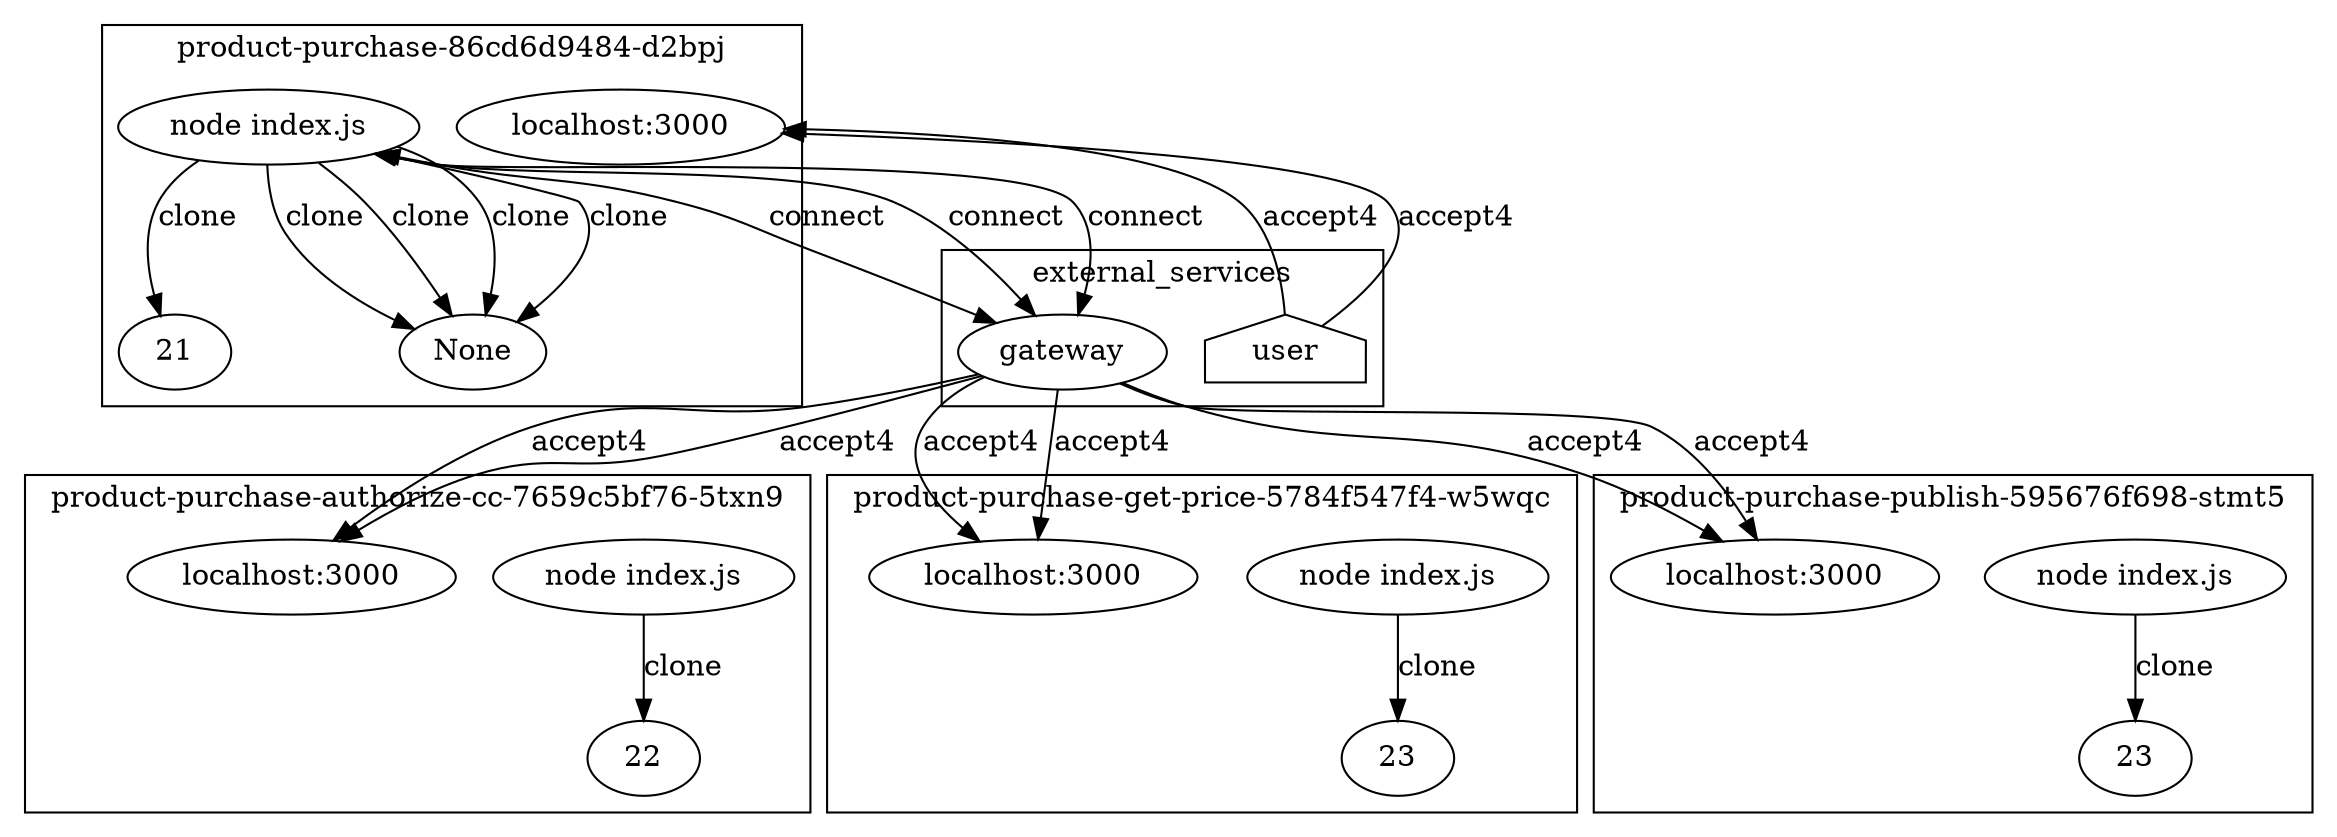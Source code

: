 digraph G {
	subgraph "cluster_ product-purchase-authorize-cc-7659c5bf76-5txn9 " {
		label=" product-purchase-authorize-cc-7659c5bf76-5txn9 "
		97793 [label="node index.js"]
		97793 -> 98033 [label=clone]
		"product-purchase-authorize-cc_localhost_3000" [label="localhost:3000"]
		"product-purchase-authorize-cc_localhost_3000" [label="localhost:3000"]
		98033 [label=22]
	}
	subgraph "cluster_ product-purchase-86cd6d9484-d2bpj " {
		label=" product-purchase-86cd6d9484-d2bpj "
		98555 [label="node index.js"]
		98555 -> 2749 [label=clone]
		"product-purchase_localhost_3000" [label="localhost:3000"]
		"product-purchase_localhost_3000" [label="localhost:3000"]
		98555 -> None [label=clone]
		98555 -> None [label=clone]
		98555 -> None [label=clone]
		98555 -> None [label=clone]
		2749 [label=21]
	}
	subgraph "cluster_ product-purchase-get-price-5784f547f4-w5wqc " {
		label=" product-purchase-get-price-5784f547f4-w5wqc "
		99571 [label="node index.js"]
		99571 -> 99669 [label=clone]
		"product-purchase-get-price_localhost_3000" [label="localhost:3000"]
		"product-purchase-get-price_localhost_3000" [label="localhost:3000"]
		99669 [label=23]
	}
	subgraph "cluster_ product-purchase-publish-595676f698-stmt5 " {
		label=" product-purchase-publish-595676f698-stmt5 "
		1235 [label="node index.js"]
		1235 -> 1387 [label=clone]
		"product-purchase-publish_localhost_3000" [label="localhost:3000"]
		"product-purchase-publish_localhost_3000" [label="localhost:3000"]
		1387 [label=23]
	}
	subgraph cluster_services {
		label=external_services
		user [shape=house]
		"10.107.89.58_8080" -> "product-purchase-authorize-cc_localhost_3000" [label=accept4]
		"10.107.89.58_8080" -> "product-purchase-authorize-cc_localhost_3000" [label=accept4]
		user -> "product-purchase_localhost_3000" [label=accept4]
		user -> "product-purchase_localhost_3000" [label=accept4]
		"10.107.89.58_8080" [label=gateway]
		98555 -> "10.107.89.58_8080" [label=connect dir=both]
		"10.107.89.58_8080" [label=gateway]
		98555 -> "10.107.89.58_8080" [label=connect dir=both]
		"10.107.89.58_8080" [label=gateway]
		98555 -> "10.107.89.58_8080" [label=connect dir=both]
		"10.107.89.58_8080" -> "product-purchase-get-price_localhost_3000" [label=accept4]
		"10.107.89.58_8080" -> "product-purchase-get-price_localhost_3000" [label=accept4]
		"10.107.89.58_8080" -> "product-purchase-publish_localhost_3000" [label=accept4]
		"10.107.89.58_8080" -> "product-purchase-publish_localhost_3000" [label=accept4]
	}
}

